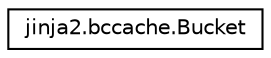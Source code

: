 digraph "Graphical Class Hierarchy"
{
 // LATEX_PDF_SIZE
  edge [fontname="Helvetica",fontsize="10",labelfontname="Helvetica",labelfontsize="10"];
  node [fontname="Helvetica",fontsize="10",shape=record];
  rankdir="LR";
  Node0 [label="jinja2.bccache.Bucket",height=0.2,width=0.4,color="black", fillcolor="white", style="filled",URL="$classjinja2_1_1bccache_1_1Bucket.html",tooltip=" "];
}
